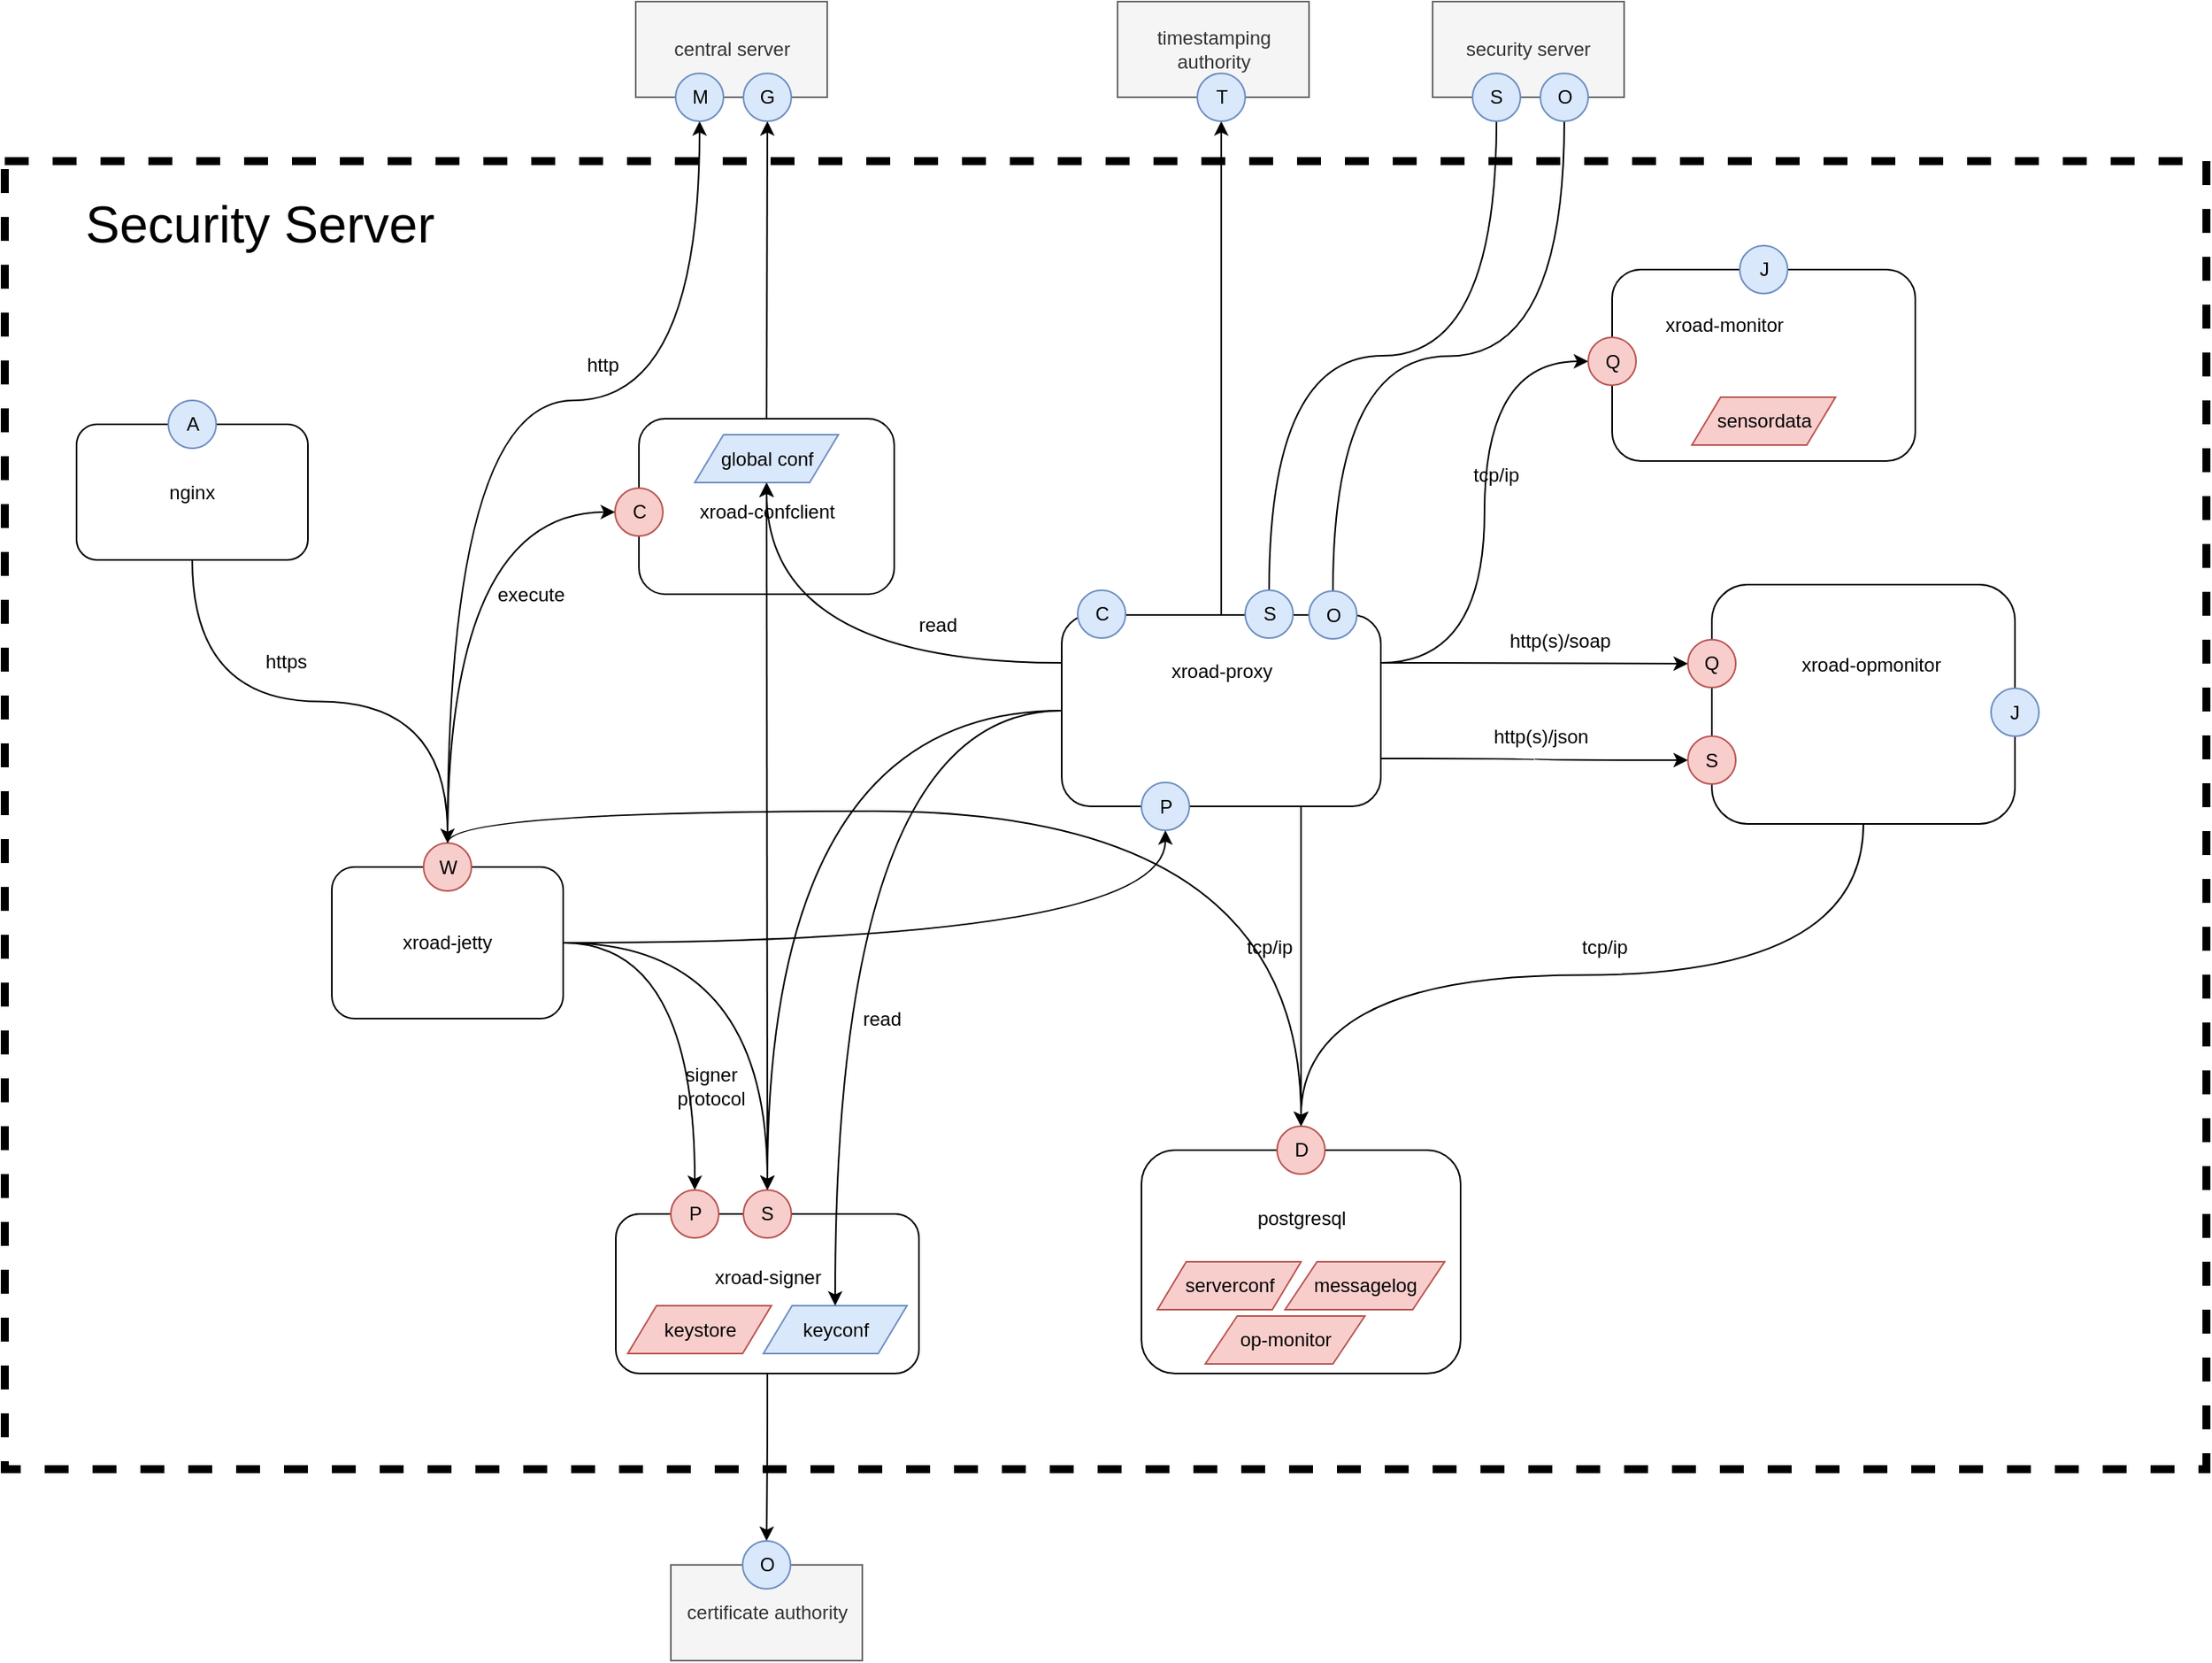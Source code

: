 <mxfile version="12.1.0" type="device" pages="1"><diagram id="d-rg1Nzo5bJTASEBks-k" name="Page-1"><mxGraphModel dx="2831" dy="1171" grid="1" gridSize="10" guides="1" tooltips="1" connect="1" arrows="1" fold="1" page="1" pageScale="1" pageWidth="850" pageHeight="1100" math="0" shadow="0"><root><mxCell id="0"/><mxCell id="1" parent="0"/><mxCell id="puleRstXydkWTkgCOc0V-91" value="" style="rounded=0;whiteSpace=wrap;html=1;labelBackgroundColor=none;strokeWidth=5;dashed=1;" parent="1" vertex="1"><mxGeometry x="-105" y="140" width="1380" height="820" as="geometry"/></mxCell><mxCell id="puleRstXydkWTkgCOc0V-42" style="edgeStyle=orthogonalEdgeStyle;curved=1;rounded=0;orthogonalLoop=1;jettySize=auto;html=1;exitX=0.75;exitY=1;exitDx=0;exitDy=0;" parent="1" source="puleRstXydkWTkgCOc0V-1" target="puleRstXydkWTkgCOc0V-10" edge="1"><mxGeometry relative="1" as="geometry"/></mxCell><mxCell id="puleRstXydkWTkgCOc0V-45" style="edgeStyle=orthogonalEdgeStyle;curved=1;rounded=0;orthogonalLoop=1;jettySize=auto;html=1;entryX=0;entryY=0.5;entryDx=0;entryDy=0;exitX=1;exitY=0.25;exitDx=0;exitDy=0;" parent="1" source="puleRstXydkWTkgCOc0V-1" target="puleRstXydkWTkgCOc0V-17" edge="1"><mxGeometry relative="1" as="geometry"/></mxCell><mxCell id="puleRstXydkWTkgCOc0V-48" style="edgeStyle=orthogonalEdgeStyle;curved=1;rounded=0;orthogonalLoop=1;jettySize=auto;html=1;exitX=1;exitY=0.75;exitDx=0;exitDy=0;" parent="1" source="puleRstXydkWTkgCOc0V-1" target="puleRstXydkWTkgCOc0V-28" edge="1"><mxGeometry relative="1" as="geometry"/></mxCell><mxCell id="puleRstXydkWTkgCOc0V-50" style="edgeStyle=orthogonalEdgeStyle;curved=1;rounded=0;orthogonalLoop=1;jettySize=auto;html=1;entryX=0;entryY=0.5;entryDx=0;entryDy=0;exitX=1;exitY=0.25;exitDx=0;exitDy=0;" parent="1" source="puleRstXydkWTkgCOc0V-1" target="puleRstXydkWTkgCOc0V-27" edge="1"><mxGeometry relative="1" as="geometry"/></mxCell><mxCell id="puleRstXydkWTkgCOc0V-89" style="edgeStyle=orthogonalEdgeStyle;curved=1;rounded=0;orthogonalLoop=1;jettySize=auto;html=1;" parent="1" source="puleRstXydkWTkgCOc0V-1" target="puleRstXydkWTkgCOc0V-86" edge="1"><mxGeometry relative="1" as="geometry"/></mxCell><mxCell id="9OHjQnoXR-VvBusnqObQ-2" style="edgeStyle=orthogonalEdgeStyle;rounded=0;orthogonalLoop=1;jettySize=auto;html=1;entryX=0.5;entryY=0;entryDx=0;entryDy=0;curved=1;" parent="1" source="puleRstXydkWTkgCOc0V-1" target="puleRstXydkWTkgCOc0V-16" edge="1"><mxGeometry relative="1" as="geometry"/></mxCell><mxCell id="puleRstXydkWTkgCOc0V-1" value="" style="rounded=1;whiteSpace=wrap;html=1;" parent="1" vertex="1"><mxGeometry x="557.5" y="424.5" width="200" height="120" as="geometry"/></mxCell><mxCell id="puleRstXydkWTkgCOc0V-3" value="" style="rounded=1;whiteSpace=wrap;html=1;" parent="1" vertex="1"><mxGeometry x="902.5" y="208" width="190" height="120" as="geometry"/></mxCell><mxCell id="puleRstXydkWTkgCOc0V-47" style="edgeStyle=orthogonalEdgeStyle;curved=1;rounded=0;orthogonalLoop=1;jettySize=auto;html=1;exitX=0.5;exitY=1;exitDx=0;exitDy=0;" parent="1" source="puleRstXydkWTkgCOc0V-4" target="puleRstXydkWTkgCOc0V-10" edge="1"><mxGeometry relative="1" as="geometry"/></mxCell><mxCell id="puleRstXydkWTkgCOc0V-4" value="" style="rounded=1;whiteSpace=wrap;html=1;" parent="1" vertex="1"><mxGeometry x="965" y="405.5" width="190" height="150" as="geometry"/></mxCell><mxCell id="puleRstXydkWTkgCOc0V-5" value="" style="rounded=1;whiteSpace=wrap;html=1;" parent="1" vertex="1"><mxGeometry x="607.5" y="760" width="200" height="140" as="geometry"/></mxCell><mxCell id="puleRstXydkWTkgCOc0V-90" style="edgeStyle=orthogonalEdgeStyle;curved=1;rounded=0;orthogonalLoop=1;jettySize=auto;html=1;" parent="1" source="puleRstXydkWTkgCOc0V-6" target="puleRstXydkWTkgCOc0V-87" edge="1"><mxGeometry relative="1" as="geometry"/></mxCell><mxCell id="puleRstXydkWTkgCOc0V-6" value="" style="rounded=1;whiteSpace=wrap;html=1;" parent="1" vertex="1"><mxGeometry x="278" y="800" width="190" height="100" as="geometry"/></mxCell><mxCell id="puleRstXydkWTkgCOc0V-56" style="edgeStyle=orthogonalEdgeStyle;curved=1;rounded=0;orthogonalLoop=1;jettySize=auto;html=1;entryX=0.5;entryY=0;entryDx=0;entryDy=0;" parent="1" source="puleRstXydkWTkgCOc0V-7" target="puleRstXydkWTkgCOc0V-16" edge="1"><mxGeometry relative="1" as="geometry"/></mxCell><mxCell id="5goWVBGqRWi6eypc1KHN-3" style="edgeStyle=orthogonalEdgeStyle;curved=1;rounded=0;orthogonalLoop=1;jettySize=auto;html=1;entryX=0.5;entryY=0;entryDx=0;entryDy=0;" parent="1" source="puleRstXydkWTkgCOc0V-7" target="5goWVBGqRWi6eypc1KHN-2" edge="1"><mxGeometry relative="1" as="geometry"/></mxCell><mxCell id="5goWVBGqRWi6eypc1KHN-6" style="edgeStyle=orthogonalEdgeStyle;curved=1;rounded=0;orthogonalLoop=1;jettySize=auto;html=1;" parent="1" source="puleRstXydkWTkgCOc0V-7" target="5goWVBGqRWi6eypc1KHN-4" edge="1"><mxGeometry relative="1" as="geometry"/></mxCell><mxCell id="puleRstXydkWTkgCOc0V-7" value="xroad-jetty" style="rounded=1;whiteSpace=wrap;html=1;" parent="1" vertex="1"><mxGeometry x="100" y="582.5" width="145" height="95" as="geometry"/></mxCell><mxCell id="puleRstXydkWTkgCOc0V-88" style="edgeStyle=orthogonalEdgeStyle;curved=1;rounded=0;orthogonalLoop=1;jettySize=auto;html=1;entryX=0.5;entryY=1;entryDx=0;entryDy=0;" parent="1" source="puleRstXydkWTkgCOc0V-8" target="puleRstXydkWTkgCOc0V-85" edge="1"><mxGeometry relative="1" as="geometry"/></mxCell><mxCell id="puleRstXydkWTkgCOc0V-8" value="" style="rounded=1;whiteSpace=wrap;html=1;" parent="1" vertex="1"><mxGeometry x="292.5" y="301.5" width="160" height="110" as="geometry"/></mxCell><mxCell id="puleRstXydkWTkgCOc0V-10" value="D" style="ellipse;whiteSpace=wrap;html=1;aspect=fixed;fillColor=#f8cecc;strokeColor=#b85450;" parent="1" vertex="1"><mxGeometry x="692.5" y="745" width="30" height="30" as="geometry"/></mxCell><mxCell id="puleRstXydkWTkgCOc0V-11" value="serverconf" style="shape=parallelogram;perimeter=parallelogramPerimeter;whiteSpace=wrap;html=1;fillColor=#f8cecc;strokeColor=#b85450;" parent="1" vertex="1"><mxGeometry x="617.5" y="830" width="90" height="30" as="geometry"/></mxCell><mxCell id="puleRstXydkWTkgCOc0V-12" value="messagelog" style="shape=parallelogram;perimeter=parallelogramPerimeter;whiteSpace=wrap;html=1;fillColor=#f8cecc;strokeColor=#b85450;" parent="1" vertex="1"><mxGeometry x="697.5" y="830" width="100" height="30" as="geometry"/></mxCell><mxCell id="puleRstXydkWTkgCOc0V-13" value="postgresql" style="text;html=1;strokeColor=none;fillColor=none;align=center;verticalAlign=middle;whiteSpace=wrap;rounded=0;" parent="1" vertex="1"><mxGeometry x="687.5" y="792.5" width="40" height="20" as="geometry"/></mxCell><mxCell id="puleRstXydkWTkgCOc0V-14" value="keystore" style="shape=parallelogram;perimeter=parallelogramPerimeter;whiteSpace=wrap;html=1;fillColor=#f8cecc;strokeColor=#b85450;" parent="1" vertex="1"><mxGeometry x="285.5" y="857.5" width="90" height="30" as="geometry"/></mxCell><mxCell id="puleRstXydkWTkgCOc0V-15" value="xroad-signer" style="text;html=1;strokeColor=none;fillColor=none;align=center;verticalAlign=middle;whiteSpace=wrap;rounded=0;" parent="1" vertex="1"><mxGeometry x="330.5" y="830" width="85" height="20" as="geometry"/></mxCell><mxCell id="5goWVBGqRWi6eypc1KHN-1" style="edgeStyle=orthogonalEdgeStyle;rounded=0;orthogonalLoop=1;jettySize=auto;html=1;entryX=0.5;entryY=1;entryDx=0;entryDy=0;curved=1;" parent="1" source="puleRstXydkWTkgCOc0V-16" target="puleRstXydkWTkgCOc0V-24" edge="1"><mxGeometry relative="1" as="geometry"/></mxCell><mxCell id="puleRstXydkWTkgCOc0V-16" value="S" style="ellipse;whiteSpace=wrap;html=1;aspect=fixed;fillColor=#f8cecc;strokeColor=#b85450;" parent="1" vertex="1"><mxGeometry x="358" y="785" width="30" height="30" as="geometry"/></mxCell><mxCell id="puleRstXydkWTkgCOc0V-17" value="Q" style="ellipse;whiteSpace=wrap;html=1;aspect=fixed;fillColor=#f8cecc;strokeColor=#b85450;" parent="1" vertex="1"><mxGeometry x="887.5" y="250.5" width="30" height="30" as="geometry"/></mxCell><mxCell id="puleRstXydkWTkgCOc0V-18" value="sensordata" style="shape=parallelogram;perimeter=parallelogramPerimeter;whiteSpace=wrap;html=1;fillColor=#f8cecc;strokeColor=#b85450;" parent="1" vertex="1"><mxGeometry x="952.5" y="288" width="90" height="30" as="geometry"/></mxCell><mxCell id="puleRstXydkWTkgCOc0V-20" value="J" style="ellipse;whiteSpace=wrap;html=1;aspect=fixed;fillColor=#dae8fc;strokeColor=#6c8ebf;" parent="1" vertex="1"><mxGeometry x="982.5" y="193" width="30" height="30" as="geometry"/></mxCell><mxCell id="puleRstXydkWTkgCOc0V-21" value="xroad-monitor" style="text;html=1;strokeColor=none;fillColor=none;align=center;verticalAlign=middle;whiteSpace=wrap;rounded=0;" parent="1" vertex="1"><mxGeometry x="922.5" y="232.5" width="100" height="20" as="geometry"/></mxCell><mxCell id="puleRstXydkWTkgCOc0V-24" value="global conf" style="shape=parallelogram;perimeter=parallelogramPerimeter;whiteSpace=wrap;html=1;fillColor=#dae8fc;strokeColor=#6c8ebf;" parent="1" vertex="1"><mxGeometry x="327.5" y="311.5" width="90" height="30" as="geometry"/></mxCell><mxCell id="puleRstXydkWTkgCOc0V-25" value="xroad-confclient" style="text;html=1;strokeColor=none;fillColor=none;align=center;verticalAlign=middle;whiteSpace=wrap;rounded=0;" parent="1" vertex="1"><mxGeometry x="327.5" y="350" width="90" height="20" as="geometry"/></mxCell><mxCell id="puleRstXydkWTkgCOc0V-26" value="C" style="ellipse;whiteSpace=wrap;html=1;aspect=fixed;fillColor=#f8cecc;strokeColor=#b85450;" parent="1" vertex="1"><mxGeometry x="277.5" y="345" width="30" height="30" as="geometry"/></mxCell><mxCell id="puleRstXydkWTkgCOc0V-27" value="Q" style="ellipse;whiteSpace=wrap;html=1;aspect=fixed;fillColor=#f8cecc;strokeColor=#b85450;" parent="1" vertex="1"><mxGeometry x="950" y="440" width="30" height="30" as="geometry"/></mxCell><mxCell id="puleRstXydkWTkgCOc0V-28" value="S" style="ellipse;whiteSpace=wrap;html=1;aspect=fixed;fillColor=#f8cecc;strokeColor=#b85450;" parent="1" vertex="1"><mxGeometry x="950" y="500.5" width="30" height="30" as="geometry"/></mxCell><mxCell id="puleRstXydkWTkgCOc0V-29" value="J" style="ellipse;whiteSpace=wrap;html=1;aspect=fixed;fillColor=#dae8fc;strokeColor=#6c8ebf;" parent="1" vertex="1"><mxGeometry x="1140" y="470.5" width="30" height="30" as="geometry"/></mxCell><mxCell id="puleRstXydkWTkgCOc0V-30" value="xroad-opmonitor" style="text;html=1;strokeColor=none;fillColor=none;align=center;verticalAlign=middle;whiteSpace=wrap;rounded=0;" parent="1" vertex="1"><mxGeometry x="1005" y="445.5" width="120" height="20" as="geometry"/></mxCell><mxCell id="puleRstXydkWTkgCOc0V-31" value="C" style="ellipse;whiteSpace=wrap;html=1;aspect=fixed;fillColor=#dae8fc;strokeColor=#6c8ebf;" parent="1" vertex="1"><mxGeometry x="567.5" y="409" width="30" height="30" as="geometry"/></mxCell><mxCell id="PO3AarCu5f2yH4yFJM7A-4" style="edgeStyle=orthogonalEdgeStyle;rounded=0;orthogonalLoop=1;jettySize=auto;html=1;entryX=0.5;entryY=1;entryDx=0;entryDy=0;curved=1;exitX=0.5;exitY=0;exitDx=0;exitDy=0;endArrow=none;endFill=0;" edge="1" parent="1" source="puleRstXydkWTkgCOc0V-32" target="PO3AarCu5f2yH4yFJM7A-2"><mxGeometry relative="1" as="geometry"/></mxCell><mxCell id="puleRstXydkWTkgCOc0V-32" value="S" style="ellipse;whiteSpace=wrap;html=1;aspect=fixed;fillColor=#dae8fc;strokeColor=#6c8ebf;" parent="1" vertex="1"><mxGeometry x="672.5" y="409" width="30" height="30" as="geometry"/></mxCell><mxCell id="PO3AarCu5f2yH4yFJM7A-6" style="edgeStyle=orthogonalEdgeStyle;curved=1;rounded=0;orthogonalLoop=1;jettySize=auto;html=1;entryX=0.5;entryY=1;entryDx=0;entryDy=0;endArrow=none;endFill=0;exitX=0.5;exitY=0;exitDx=0;exitDy=0;" edge="1" parent="1" source="puleRstXydkWTkgCOc0V-33" target="PO3AarCu5f2yH4yFJM7A-3"><mxGeometry relative="1" as="geometry"/></mxCell><mxCell id="puleRstXydkWTkgCOc0V-33" value="O" style="ellipse;whiteSpace=wrap;html=1;aspect=fixed;fillColor=#dae8fc;strokeColor=#6c8ebf;" parent="1" vertex="1"><mxGeometry x="712.5" y="409.5" width="30" height="30" as="geometry"/></mxCell><mxCell id="puleRstXydkWTkgCOc0V-34" value="xroad-proxy" style="text;html=1;strokeColor=none;fillColor=none;align=center;verticalAlign=middle;whiteSpace=wrap;rounded=0;" parent="1" vertex="1"><mxGeometry x="612.5" y="449.5" width="90" height="20" as="geometry"/></mxCell><mxCell id="puleRstXydkWTkgCOc0V-80" style="edgeStyle=orthogonalEdgeStyle;curved=1;rounded=0;orthogonalLoop=1;jettySize=auto;html=1;entryX=0;entryY=0.5;entryDx=0;entryDy=0;exitX=0.5;exitY=0;exitDx=0;exitDy=0;" parent="1" source="puleRstXydkWTkgCOc0V-36" target="puleRstXydkWTkgCOc0V-26" edge="1"><mxGeometry relative="1" as="geometry"/></mxCell><mxCell id="puleRstXydkWTkgCOc0V-93" style="edgeStyle=orthogonalEdgeStyle;curved=1;rounded=0;orthogonalLoop=1;jettySize=auto;html=1;entryX=0.5;entryY=1;entryDx=0;entryDy=0;exitX=0.5;exitY=0;exitDx=0;exitDy=0;" parent="1" source="puleRstXydkWTkgCOc0V-36" target="puleRstXydkWTkgCOc0V-84" edge="1"><mxGeometry relative="1" as="geometry"><Array as="points"><mxPoint x="173" y="290"/><mxPoint x="331" y="290"/></Array></mxGeometry></mxCell><mxCell id="puleRstXydkWTkgCOc0V-96" style="edgeStyle=orthogonalEdgeStyle;curved=1;rounded=0;orthogonalLoop=1;jettySize=auto;html=1;exitX=0.5;exitY=0;exitDx=0;exitDy=0;" parent="1" source="puleRstXydkWTkgCOc0V-36" target="puleRstXydkWTkgCOc0V-10" edge="1"><mxGeometry relative="1" as="geometry"/></mxCell><mxCell id="puleRstXydkWTkgCOc0V-36" value="W" style="ellipse;whiteSpace=wrap;html=1;aspect=fixed;fillColor=#f8cecc;strokeColor=#b85450;" parent="1" vertex="1"><mxGeometry x="157.5" y="567.5" width="30" height="30" as="geometry"/></mxCell><mxCell id="puleRstXydkWTkgCOc0V-37" value="op-monitor" style="shape=parallelogram;perimeter=parallelogramPerimeter;whiteSpace=wrap;html=1;fillColor=#f8cecc;strokeColor=#b85450;" parent="1" vertex="1"><mxGeometry x="647.5" y="864" width="100" height="30" as="geometry"/></mxCell><mxCell id="puleRstXydkWTkgCOc0V-51" value="keyconf" style="shape=parallelogram;perimeter=parallelogramPerimeter;whiteSpace=wrap;html=1;fillColor=#dae8fc;strokeColor=#6c8ebf;" parent="1" vertex="1"><mxGeometry x="370.5" y="857.5" width="90" height="30" as="geometry"/></mxCell><mxCell id="puleRstXydkWTkgCOc0V-55" style="edgeStyle=orthogonalEdgeStyle;curved=1;rounded=0;orthogonalLoop=1;jettySize=auto;html=1;exitX=0.5;exitY=1;exitDx=0;exitDy=0;" parent="1" source="puleRstXydkWTkgCOc0V-53" target="puleRstXydkWTkgCOc0V-36" edge="1"><mxGeometry relative="1" as="geometry"/></mxCell><mxCell id="puleRstXydkWTkgCOc0V-53" value="nginx" style="rounded=1;whiteSpace=wrap;html=1;" parent="1" vertex="1"><mxGeometry x="-60" y="305" width="145" height="85" as="geometry"/></mxCell><mxCell id="puleRstXydkWTkgCOc0V-54" value="A" style="ellipse;whiteSpace=wrap;html=1;aspect=fixed;fillColor=#dae8fc;strokeColor=#6c8ebf;" parent="1" vertex="1"><mxGeometry x="-2.5" y="290" width="30" height="30" as="geometry"/></mxCell><mxCell id="puleRstXydkWTkgCOc0V-61" value="https" style="text;html=1;strokeColor=none;fillColor=none;align=center;verticalAlign=middle;whiteSpace=wrap;rounded=0;labelBackgroundColor=none;labelBorderColor=none;spacingTop=0;spacingRight=0;spacing=2;horizontal=1;" parent="1" vertex="1"><mxGeometry x="50" y="441" width="43" height="26" as="geometry"/></mxCell><mxCell id="puleRstXydkWTkgCOc0V-63" value="execute" style="text;html=1;strokeColor=none;fillColor=none;align=center;verticalAlign=middle;whiteSpace=wrap;rounded=0;labelBackgroundColor=none;" parent="1" vertex="1"><mxGeometry x="205" y="401.5" width="40" height="20" as="geometry"/></mxCell><mxCell id="puleRstXydkWTkgCOc0V-65" style="edgeStyle=orthogonalEdgeStyle;curved=1;rounded=0;orthogonalLoop=1;jettySize=auto;html=1;exitX=0;exitY=0.25;exitDx=0;exitDy=0;" parent="1" source="puleRstXydkWTkgCOc0V-1" target="puleRstXydkWTkgCOc0V-24" edge="1"><mxGeometry relative="1" as="geometry"/></mxCell><mxCell id="puleRstXydkWTkgCOc0V-66" style="edgeStyle=orthogonalEdgeStyle;curved=1;rounded=0;orthogonalLoop=1;jettySize=auto;html=1;" parent="1" source="puleRstXydkWTkgCOc0V-1" target="puleRstXydkWTkgCOc0V-51" edge="1"><mxGeometry relative="1" as="geometry"/></mxCell><mxCell id="puleRstXydkWTkgCOc0V-67" value="read" style="text;html=1;strokeColor=none;fillColor=none;align=center;verticalAlign=middle;whiteSpace=wrap;rounded=0;labelBackgroundColor=none;" parent="1" vertex="1"><mxGeometry x="460" y="421" width="40" height="20" as="geometry"/></mxCell><mxCell id="puleRstXydkWTkgCOc0V-68" value="read" style="text;html=1;strokeColor=none;fillColor=none;align=center;verticalAlign=middle;whiteSpace=wrap;rounded=0;labelBackgroundColor=none;" parent="1" vertex="1"><mxGeometry x="425" y="667.5" width="40" height="20" as="geometry"/></mxCell><mxCell id="puleRstXydkWTkgCOc0V-70" value="signer protocol" style="text;html=1;strokeColor=none;fillColor=none;align=center;verticalAlign=middle;whiteSpace=wrap;rounded=0;labelBackgroundColor=none;" parent="1" vertex="1"><mxGeometry x="317.5" y="710" width="40" height="20" as="geometry"/></mxCell><mxCell id="puleRstXydkWTkgCOc0V-71" value="tcp/ip" style="text;html=1;strokeColor=none;fillColor=none;align=center;verticalAlign=middle;whiteSpace=wrap;rounded=0;labelBackgroundColor=none;" parent="1" vertex="1"><mxGeometry x="667.5" y="622.5" width="40" height="20" as="geometry"/></mxCell><mxCell id="puleRstXydkWTkgCOc0V-72" value="tcp/ip" style="text;html=1;strokeColor=none;fillColor=none;align=center;verticalAlign=middle;whiteSpace=wrap;rounded=0;labelBackgroundColor=none;" parent="1" vertex="1"><mxGeometry x="877.5" y="622.5" width="40" height="20" as="geometry"/></mxCell><mxCell id="puleRstXydkWTkgCOc0V-73" value="http(s)/json" style="text;html=1;strokeColor=none;fillColor=none;align=center;verticalAlign=middle;whiteSpace=wrap;rounded=0;labelBackgroundColor=none;" parent="1" vertex="1"><mxGeometry x="837.5" y="491" width="40" height="20" as="geometry"/></mxCell><mxCell id="puleRstXydkWTkgCOc0V-74" value="http(s)/soap" style="text;html=1;strokeColor=none;fillColor=none;align=center;verticalAlign=middle;whiteSpace=wrap;rounded=0;labelBackgroundColor=none;" parent="1" vertex="1"><mxGeometry x="850" y="431" width="40" height="20" as="geometry"/></mxCell><mxCell id="puleRstXydkWTkgCOc0V-75" value="tcp/ip" style="text;html=1;strokeColor=none;fillColor=none;align=center;verticalAlign=middle;whiteSpace=wrap;rounded=0;labelBackgroundColor=none;" parent="1" vertex="1"><mxGeometry x="810" y="326.5" width="40" height="20" as="geometry"/></mxCell><mxCell id="puleRstXydkWTkgCOc0V-76" value="central server" style="rounded=0;whiteSpace=wrap;html=1;labelBackgroundColor=none;fillColor=#f5f5f5;strokeColor=#666666;fontColor=#333333;" parent="1" vertex="1"><mxGeometry x="290.5" y="40" width="120" height="60" as="geometry"/></mxCell><mxCell id="puleRstXydkWTkgCOc0V-77" value="timestamping authority" style="rounded=0;whiteSpace=wrap;html=1;labelBackgroundColor=none;fillColor=#f5f5f5;strokeColor=#666666;fontColor=#333333;" parent="1" vertex="1"><mxGeometry x="592.5" y="40" width="120" height="60" as="geometry"/></mxCell><mxCell id="puleRstXydkWTkgCOc0V-78" value="certificate authority" style="rounded=0;whiteSpace=wrap;html=1;labelBackgroundColor=none;fillColor=#f5f5f5;strokeColor=#666666;fontColor=#333333;" parent="1" vertex="1"><mxGeometry x="312.5" y="1020" width="120" height="60" as="geometry"/></mxCell><mxCell id="puleRstXydkWTkgCOc0V-84" value="M" style="ellipse;whiteSpace=wrap;html=1;aspect=fixed;fillColor=#dae8fc;strokeColor=#6c8ebf;" parent="1" vertex="1"><mxGeometry x="315.5" y="85" width="30" height="30" as="geometry"/></mxCell><mxCell id="puleRstXydkWTkgCOc0V-85" value="G" style="ellipse;whiteSpace=wrap;html=1;aspect=fixed;fillColor=#dae8fc;strokeColor=#6c8ebf;" parent="1" vertex="1"><mxGeometry x="358" y="85" width="30" height="30" as="geometry"/></mxCell><mxCell id="puleRstXydkWTkgCOc0V-86" value="T" style="ellipse;whiteSpace=wrap;html=1;aspect=fixed;fillColor=#dae8fc;strokeColor=#6c8ebf;" parent="1" vertex="1"><mxGeometry x="642.5" y="85" width="30" height="30" as="geometry"/></mxCell><mxCell id="puleRstXydkWTkgCOc0V-87" value="O" style="ellipse;whiteSpace=wrap;html=1;aspect=fixed;fillColor=#dae8fc;strokeColor=#6c8ebf;" parent="1" vertex="1"><mxGeometry x="357.5" y="1005" width="30" height="30" as="geometry"/></mxCell><mxCell id="puleRstXydkWTkgCOc0V-94" value="http" style="text;html=1;strokeColor=none;fillColor=none;align=center;verticalAlign=middle;whiteSpace=wrap;rounded=0;dashed=1;labelBackgroundColor=none;" parent="1" vertex="1"><mxGeometry x="250" y="257.5" width="40" height="20" as="geometry"/></mxCell><mxCell id="s8EC_qLmAyFq2if3SEvZ-1" value="Security Server" style="text;html=1;strokeColor=none;fillColor=none;align=center;verticalAlign=middle;whiteSpace=wrap;rounded=0;fontSize=32;" parent="1" vertex="1"><mxGeometry x="-80" y="170" width="270" height="20" as="geometry"/></mxCell><mxCell id="5goWVBGqRWi6eypc1KHN-2" value="P" style="ellipse;whiteSpace=wrap;html=1;aspect=fixed;fillColor=#f8cecc;strokeColor=#b85450;" parent="1" vertex="1"><mxGeometry x="312.5" y="785" width="30" height="30" as="geometry"/></mxCell><mxCell id="5goWVBGqRWi6eypc1KHN-4" value="P" style="ellipse;whiteSpace=wrap;html=1;aspect=fixed;fillColor=#dae8fc;strokeColor=#6c8ebf;" parent="1" vertex="1"><mxGeometry x="607.5" y="529.5" width="30" height="30" as="geometry"/></mxCell><mxCell id="PO3AarCu5f2yH4yFJM7A-1" value="security server" style="rounded=0;whiteSpace=wrap;html=1;labelBackgroundColor=none;fillColor=#f5f5f5;strokeColor=#666666;fontColor=#333333;" vertex="1" parent="1"><mxGeometry x="790" y="40" width="120" height="60" as="geometry"/></mxCell><mxCell id="PO3AarCu5f2yH4yFJM7A-2" value="S" style="ellipse;whiteSpace=wrap;html=1;aspect=fixed;fillColor=#dae8fc;strokeColor=#6c8ebf;" vertex="1" parent="1"><mxGeometry x="815" y="85" width="30" height="30" as="geometry"/></mxCell><mxCell id="PO3AarCu5f2yH4yFJM7A-3" value="O" style="ellipse;whiteSpace=wrap;html=1;aspect=fixed;fillColor=#dae8fc;strokeColor=#6c8ebf;" vertex="1" parent="1"><mxGeometry x="857.5" y="85" width="30" height="30" as="geometry"/></mxCell></root></mxGraphModel></diagram></mxfile>